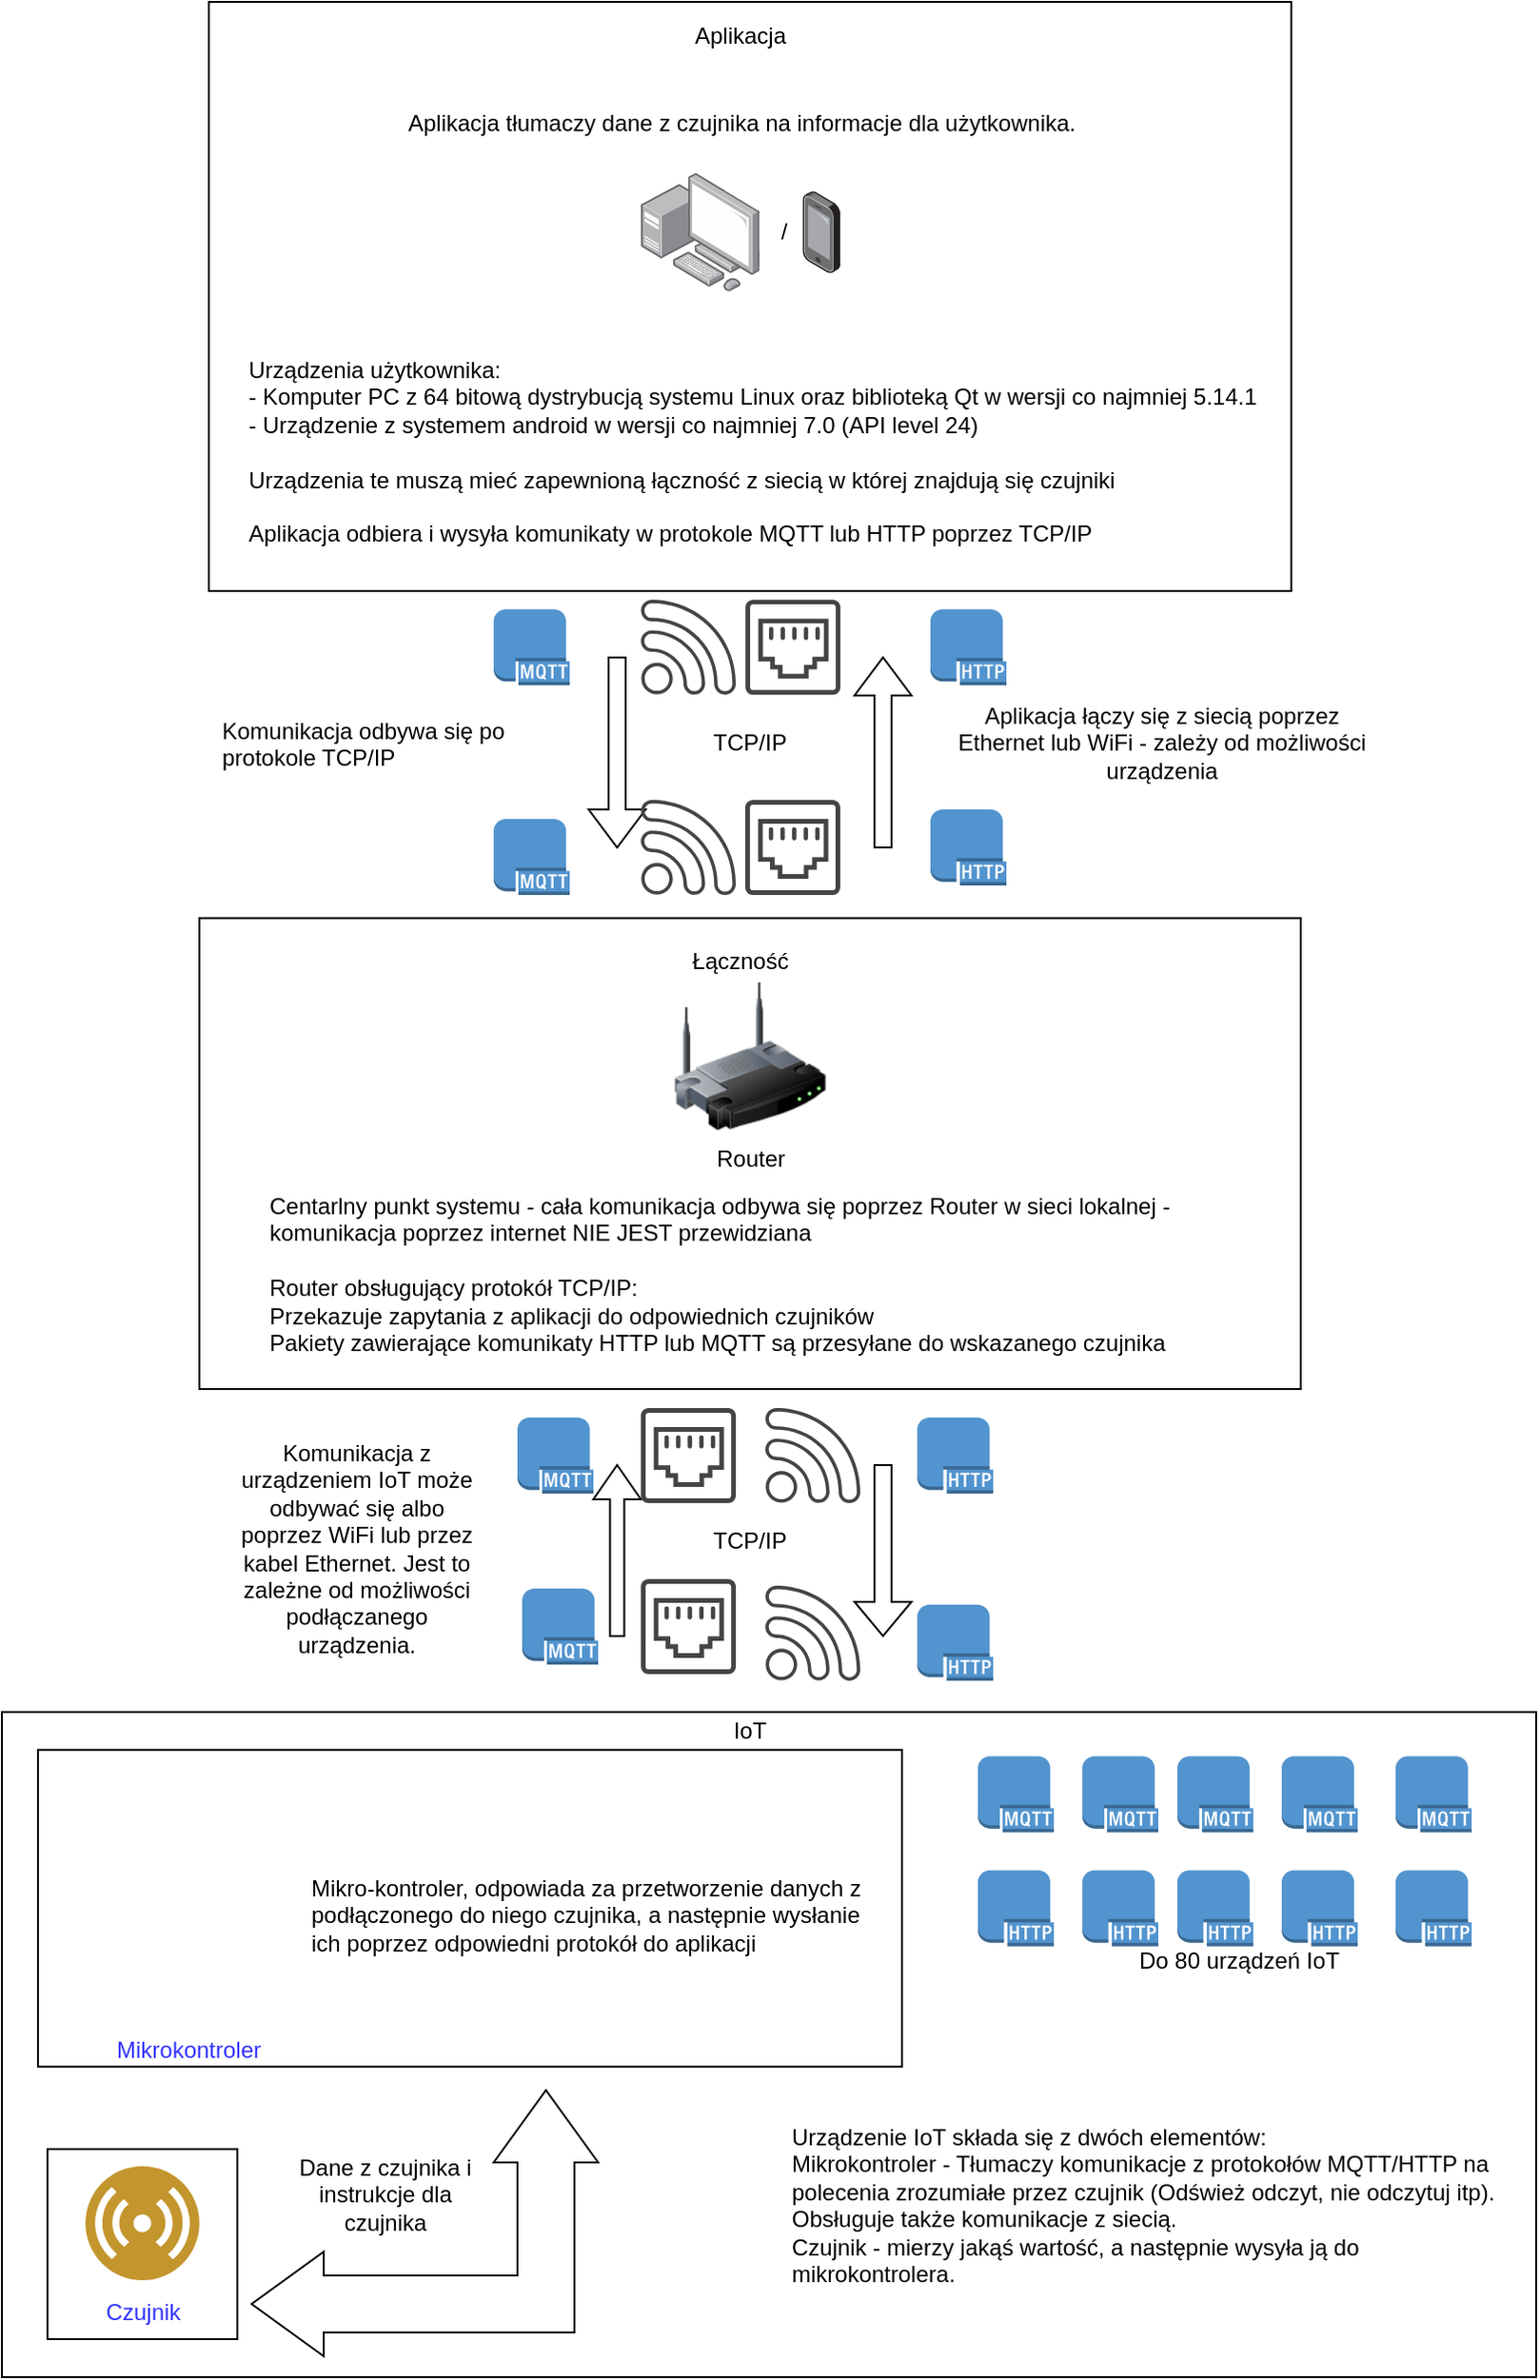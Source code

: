 <mxfile version="13.1.3" type="device"><diagram id="JyLNEbohYSf_kxKfQAUB" name="Page-1"><mxGraphModel dx="1360" dy="843" grid="1" gridSize="10" guides="1" tooltips="1" connect="1" arrows="1" fold="1" page="1" pageScale="1" pageWidth="827" pageHeight="1169" math="0" shadow="0"><root><mxCell id="0"/><mxCell id="1" parent="0"/><mxCell id="kj5DD_O-SkgftuEjd5sS-15" value="" style="rounded=0;whiteSpace=wrap;html=1;align=left;" vertex="1" parent="1"><mxGeometry x="286.02" y="930" width="807.95" height="350" as="geometry"/></mxCell><mxCell id="kj5DD_O-SkgftuEjd5sS-66" value="" style="rounded=0;whiteSpace=wrap;html=1;" vertex="1" parent="1"><mxGeometry x="310" y="1160" width="100" height="100" as="geometry"/></mxCell><mxCell id="kj5DD_O-SkgftuEjd5sS-65" value="" style="rounded=0;whiteSpace=wrap;html=1;" vertex="1" parent="1"><mxGeometry x="305" y="949.88" width="455" height="166.75" as="geometry"/></mxCell><mxCell id="kj5DD_O-SkgftuEjd5sS-1" value="" style="rounded=0;whiteSpace=wrap;html=1;align=left;" vertex="1" parent="1"><mxGeometry x="390" y="512.2" width="580" height="247.8" as="geometry"/></mxCell><mxCell id="kj5DD_O-SkgftuEjd5sS-2" value="" style="rounded=0;whiteSpace=wrap;html=1;" vertex="1" parent="1"><mxGeometry x="395" y="30" width="570" height="310" as="geometry"/></mxCell><mxCell id="kj5DD_O-SkgftuEjd5sS-3" value="" style="points=[];aspect=fixed;html=1;align=center;shadow=0;dashed=0;image;image=img/lib/allied_telesis/computer_and_terminals/Personal_Computer_with_Server.svg;" vertex="1" parent="1"><mxGeometry x="622.53" y="120.0" width="62.4" height="62.4" as="geometry"/></mxCell><mxCell id="kj5DD_O-SkgftuEjd5sS-5" value="" style="points=[];aspect=fixed;html=1;align=center;shadow=0;dashed=0;image;image=img/lib/allied_telesis/computer_and_terminals/Smartphone.svg;" vertex="1" parent="1"><mxGeometry x="707.68" y="129.6" width="19.8" height="43.2" as="geometry"/></mxCell><mxCell id="kj5DD_O-SkgftuEjd5sS-6" value="&lt;div&gt;Urządzenia użytkownika:&lt;/div&gt;&lt;div&gt;- Komputer PC z 64 bitową dystrybucją systemu Linux oraz biblioteką Qt w wersji co najmniej 5.14.1&lt;/div&gt;&lt;div&gt;- Urządzenie z systemem android w wersji co najmniej 7.0 (API level 24)&lt;/div&gt;&lt;div&gt;&lt;br&gt;&lt;/div&gt;&lt;div&gt;Urządzenia te muszą mieć zapewnioną łączność z siecią w której znajdują się czujniki&lt;/div&gt;&lt;div&gt;&lt;br&gt;&lt;/div&gt;&lt;div&gt;Aplikacja odbiera i wysyła komunikaty w protokole MQTT lub HTTP poprzez TCP/IP&lt;br&gt;&lt;/div&gt;" style="text;html=1;strokeColor=none;fillColor=none;align=left;verticalAlign=top;whiteSpace=wrap;rounded=0;" vertex="1" parent="1"><mxGeometry x="414.05" y="210" width="567.05" height="127.5" as="geometry"/></mxCell><mxCell id="kj5DD_O-SkgftuEjd5sS-8" value="Komunikacja odbywa się po protokole TCP/IP" style="text;html=1;strokeColor=none;fillColor=none;align=left;verticalAlign=top;whiteSpace=wrap;rounded=0;" vertex="1" parent="1"><mxGeometry x="400.0" y="400" width="185" height="40" as="geometry"/></mxCell><mxCell id="kj5DD_O-SkgftuEjd5sS-9" value="" style="pointerEvents=1;shadow=0;dashed=0;html=1;strokeColor=none;fillColor=#434445;aspect=fixed;labelPosition=center;verticalLabelPosition=bottom;verticalAlign=top;align=center;outlineConnect=0;shape=mxgraph.vvd.wi_fi;" vertex="1" parent="1"><mxGeometry x="622.53" y="344.6" width="50" height="50" as="geometry"/></mxCell><mxCell id="kj5DD_O-SkgftuEjd5sS-10" value="" style="pointerEvents=1;shadow=0;dashed=0;html=1;strokeColor=none;fillColor=#434445;aspect=fixed;labelPosition=center;verticalLabelPosition=bottom;verticalAlign=top;align=center;outlineConnect=0;shape=mxgraph.vvd.ethernet_port;" vertex="1" parent="1"><mxGeometry x="677.48" y="450" width="50" height="50" as="geometry"/></mxCell><mxCell id="kj5DD_O-SkgftuEjd5sS-11" value="&lt;div&gt;Centarlny punkt systemu - cała komunikacja odbywa się poprzez Router w sieci lokalnej - komunikacja poprzez internet NIE JEST przewidziana&lt;br&gt;&lt;/div&gt;&lt;div&gt;&lt;br&gt;&lt;/div&gt;&lt;div&gt;Router obsługujący protokół TCP/IP:&lt;/div&gt;&lt;div&gt;Przekazuje zapytania z aplikacji do odpowiednich czujników&lt;/div&gt;&lt;div&gt;Pakiety zawierające komunikaty HTTP lub MQTT są przesyłane do wskazanego czujnika&lt;br&gt;&lt;/div&gt;" style="text;html=1;strokeColor=none;fillColor=none;align=left;verticalAlign=top;whiteSpace=wrap;rounded=0;" vertex="1" parent="1"><mxGeometry x="425" y="650" width="530" height="120" as="geometry"/></mxCell><mxCell id="kj5DD_O-SkgftuEjd5sS-12" value="" style="shape=singleArrow;whiteSpace=wrap;html=1;align=left;rotation=90;" vertex="1" parent="1"><mxGeometry x="560.0" y="410.0" width="100" height="30" as="geometry"/></mxCell><mxCell id="kj5DD_O-SkgftuEjd5sS-13" value="" style="shape=singleArrow;direction=west;whiteSpace=wrap;html=1;align=left;rotation=90;" vertex="1" parent="1"><mxGeometry x="700.0" y="410.0" width="100" height="30" as="geometry"/></mxCell><mxCell id="kj5DD_O-SkgftuEjd5sS-16" value="Aplikacja" style="text;html=1;strokeColor=none;fillColor=none;align=center;verticalAlign=middle;whiteSpace=wrap;rounded=0;" vertex="1" parent="1"><mxGeometry x="655" y="37.5" width="40" height="20" as="geometry"/></mxCell><mxCell id="kj5DD_O-SkgftuEjd5sS-17" value="Łączność" style="text;html=1;strokeColor=none;fillColor=none;align=center;verticalAlign=middle;whiteSpace=wrap;rounded=0;" vertex="1" parent="1"><mxGeometry x="655" y="524.5" width="40" height="20" as="geometry"/></mxCell><mxCell id="kj5DD_O-SkgftuEjd5sS-18" value="" style="shape=singleArrow;direction=south;whiteSpace=wrap;html=1;align=left;" vertex="1" parent="1"><mxGeometry x="735.0" y="800" width="30" height="90" as="geometry"/></mxCell><mxCell id="kj5DD_O-SkgftuEjd5sS-19" value="" style="shape=singleArrow;direction=north;whiteSpace=wrap;html=1;align=left;" vertex="1" parent="1"><mxGeometry x="597.5" y="800" width="25" height="90" as="geometry"/></mxCell><mxCell id="kj5DD_O-SkgftuEjd5sS-20" value="TCP/IP" style="text;html=1;strokeColor=none;fillColor=none;align=center;verticalAlign=middle;whiteSpace=wrap;rounded=0;" vertex="1" parent="1"><mxGeometry x="645.0" y="820" width="70" height="40" as="geometry"/></mxCell><mxCell id="kj5DD_O-SkgftuEjd5sS-21" value="" style="pointerEvents=1;shadow=0;dashed=0;html=1;strokeColor=none;fillColor=#434445;aspect=fixed;labelPosition=center;verticalLabelPosition=bottom;verticalAlign=top;align=center;outlineConnect=0;shape=mxgraph.vvd.ethernet_port;" vertex="1" parent="1"><mxGeometry x="677.58" y="344.6" width="50" height="50" as="geometry"/></mxCell><mxCell id="kj5DD_O-SkgftuEjd5sS-22" value="" style="pointerEvents=1;shadow=0;dashed=0;html=1;strokeColor=none;fillColor=#434445;aspect=fixed;labelPosition=center;verticalLabelPosition=bottom;verticalAlign=top;align=center;outlineConnect=0;shape=mxgraph.vvd.wi_fi;" vertex="1" parent="1"><mxGeometry x="622.53" y="450.0" width="50" height="50" as="geometry"/></mxCell><mxCell id="kj5DD_O-SkgftuEjd5sS-23" value="Komunikacja z urządzeniem IoT może odbywać się albo poprzez WiFi lub przez kabel Ethernet. Jest to zależne od możliwości podłączanego urządzenia." style="text;html=1;strokeColor=none;fillColor=none;align=center;verticalAlign=top;whiteSpace=wrap;rounded=0;" vertex="1" parent="1"><mxGeometry x="408.05" y="780" width="130" height="130" as="geometry"/></mxCell><mxCell id="kj5DD_O-SkgftuEjd5sS-24" value="Aplikacja tłumaczy dane z czujnika na informacje dla użytkownika." style="text;html=1;strokeColor=none;fillColor=none;align=left;verticalAlign=top;whiteSpace=wrap;rounded=0;" vertex="1" parent="1"><mxGeometry x="497.65" y="80" width="364.7" height="40" as="geometry"/></mxCell><mxCell id="kj5DD_O-SkgftuEjd5sS-25" value="" style="outlineConnect=0;dashed=0;verticalLabelPosition=bottom;verticalAlign=top;align=center;html=1;shape=mxgraph.aws3.mqtt_protocol;fillColor=#5294CF;gradientColor=none;" vertex="1" parent="1"><mxGeometry x="800" y="953.25" width="40" height="40" as="geometry"/></mxCell><mxCell id="kj5DD_O-SkgftuEjd5sS-26" value="" style="outlineConnect=0;dashed=0;verticalLabelPosition=bottom;verticalAlign=top;align=center;html=1;shape=mxgraph.aws3.mqtt_protocol;fillColor=#5294CF;gradientColor=none;" vertex="1" parent="1"><mxGeometry x="855" y="953.25" width="40" height="40" as="geometry"/></mxCell><mxCell id="kj5DD_O-SkgftuEjd5sS-27" value="" style="outlineConnect=0;dashed=0;verticalLabelPosition=bottom;verticalAlign=top;align=center;html=1;shape=mxgraph.aws3.mqtt_protocol;fillColor=#5294CF;gradientColor=none;" vertex="1" parent="1"><mxGeometry x="905" y="953.25" width="40" height="40" as="geometry"/></mxCell><mxCell id="kj5DD_O-SkgftuEjd5sS-28" value="" style="outlineConnect=0;dashed=0;verticalLabelPosition=bottom;verticalAlign=top;align=center;html=1;shape=mxgraph.aws3.mqtt_protocol;fillColor=#5294CF;gradientColor=none;" vertex="1" parent="1"><mxGeometry x="960" y="953.25" width="40" height="40" as="geometry"/></mxCell><mxCell id="kj5DD_O-SkgftuEjd5sS-29" value="" style="outlineConnect=0;dashed=0;verticalLabelPosition=bottom;verticalAlign=top;align=center;html=1;shape=mxgraph.aws3.mqtt_protocol;fillColor=#5294CF;gradientColor=none;" vertex="1" parent="1"><mxGeometry x="1020" y="953.25" width="40" height="40" as="geometry"/></mxCell><mxCell id="kj5DD_O-SkgftuEjd5sS-30" value="" style="outlineConnect=0;dashed=0;verticalLabelPosition=bottom;verticalAlign=top;align=center;html=1;shape=mxgraph.aws3.http_protocol;fillColor=#5294CF;gradientColor=none;" vertex="1" parent="1"><mxGeometry x="855" y="1013.25" width="40" height="40" as="geometry"/></mxCell><mxCell id="kj5DD_O-SkgftuEjd5sS-31" value="" style="outlineConnect=0;dashed=0;verticalLabelPosition=bottom;verticalAlign=top;align=center;html=1;shape=mxgraph.aws3.http_protocol;fillColor=#5294CF;gradientColor=none;" vertex="1" parent="1"><mxGeometry x="800" y="1013.25" width="40" height="40" as="geometry"/></mxCell><mxCell id="kj5DD_O-SkgftuEjd5sS-32" value="" style="outlineConnect=0;dashed=0;verticalLabelPosition=bottom;verticalAlign=top;align=center;html=1;shape=mxgraph.aws3.http_protocol;fillColor=#5294CF;gradientColor=none;" vertex="1" parent="1"><mxGeometry x="905" y="1013.25" width="40" height="40" as="geometry"/></mxCell><mxCell id="kj5DD_O-SkgftuEjd5sS-33" value="" style="outlineConnect=0;dashed=0;verticalLabelPosition=bottom;verticalAlign=top;align=center;html=1;shape=mxgraph.aws3.http_protocol;fillColor=#5294CF;gradientColor=none;" vertex="1" parent="1"><mxGeometry x="960" y="1013.25" width="40" height="40" as="geometry"/></mxCell><mxCell id="kj5DD_O-SkgftuEjd5sS-34" value="" style="outlineConnect=0;dashed=0;verticalLabelPosition=bottom;verticalAlign=top;align=center;html=1;shape=mxgraph.aws3.http_protocol;fillColor=#5294CF;gradientColor=none;" vertex="1" parent="1"><mxGeometry x="1020" y="1013.25" width="40" height="40" as="geometry"/></mxCell><mxCell id="kj5DD_O-SkgftuEjd5sS-35" value="" style="outlineConnect=0;dashed=0;verticalLabelPosition=bottom;verticalAlign=top;align=center;html=1;shape=mxgraph.aws3.http_protocol;fillColor=#5294CF;gradientColor=none;" vertex="1" parent="1"><mxGeometry x="775.0" y="455.0" width="40" height="40" as="geometry"/></mxCell><mxCell id="kj5DD_O-SkgftuEjd5sS-36" value="" style="outlineConnect=0;dashed=0;verticalLabelPosition=bottom;verticalAlign=top;align=center;html=1;shape=mxgraph.aws3.mqtt_protocol;fillColor=#5294CF;gradientColor=none;" vertex="1" parent="1"><mxGeometry x="545.0" y="349.6" width="40" height="40" as="geometry"/></mxCell><mxCell id="kj5DD_O-SkgftuEjd5sS-37" value="" style="outlineConnect=0;dashed=0;verticalLabelPosition=bottom;verticalAlign=top;align=center;html=1;shape=mxgraph.aws3.mqtt_protocol;fillColor=#5294CF;gradientColor=none;" vertex="1" parent="1"><mxGeometry x="545.0" y="460.0" width="40" height="40" as="geometry"/></mxCell><mxCell id="kj5DD_O-SkgftuEjd5sS-38" value="" style="outlineConnect=0;dashed=0;verticalLabelPosition=bottom;verticalAlign=top;align=center;html=1;shape=mxgraph.aws3.mqtt_protocol;fillColor=#5294CF;gradientColor=none;" vertex="1" parent="1"><mxGeometry x="557.5" y="775" width="40" height="40" as="geometry"/></mxCell><mxCell id="kj5DD_O-SkgftuEjd5sS-39" value="" style="outlineConnect=0;dashed=0;verticalLabelPosition=bottom;verticalAlign=top;align=center;html=1;shape=mxgraph.aws3.mqtt_protocol;fillColor=#5294CF;gradientColor=none;" vertex="1" parent="1"><mxGeometry x="560.0" y="865" width="40" height="40" as="geometry"/></mxCell><mxCell id="kj5DD_O-SkgftuEjd5sS-40" value="" style="outlineConnect=0;dashed=0;verticalLabelPosition=bottom;verticalAlign=top;align=center;html=1;shape=mxgraph.aws3.http_protocol;fillColor=#5294CF;gradientColor=none;" vertex="1" parent="1"><mxGeometry x="775.0" y="349.6" width="40" height="40" as="geometry"/></mxCell><mxCell id="kj5DD_O-SkgftuEjd5sS-41" value="" style="outlineConnect=0;dashed=0;verticalLabelPosition=bottom;verticalAlign=top;align=center;html=1;shape=mxgraph.aws3.http_protocol;fillColor=#5294CF;gradientColor=none;" vertex="1" parent="1"><mxGeometry x="768.05" y="775" width="40" height="40" as="geometry"/></mxCell><mxCell id="kj5DD_O-SkgftuEjd5sS-42" value="" style="outlineConnect=0;dashed=0;verticalLabelPosition=bottom;verticalAlign=top;align=center;html=1;shape=mxgraph.aws3.http_protocol;fillColor=#5294CF;gradientColor=none;" vertex="1" parent="1"><mxGeometry x="768.05" y="873.5" width="40" height="40" as="geometry"/></mxCell><mxCell id="kj5DD_O-SkgftuEjd5sS-43" value="&lt;div align=&quot;center&quot;&gt;Mikrokontroler&lt;/div&gt;" style="shape=image;html=1;verticalAlign=top;verticalLabelPosition=bottom;labelBackgroundColor=#ffffff;imageAspect=0;aspect=fixed;image=https://cdn2.iconfinder.com/data/icons/electronic-13/480/3-electronic-arduino-chipset-icon-2-128.png;align=center;fontColor=#3333FF;" vertex="1" parent="1"><mxGeometry x="320.0" y="965.5" width="128" height="128" as="geometry"/></mxCell><mxCell id="kj5DD_O-SkgftuEjd5sS-44" value="&lt;div&gt;Czujnik&lt;/div&gt;" style="aspect=fixed;perimeter=ellipsePerimeter;html=1;align=center;shadow=0;dashed=0;fontColor=#3333FF;labelBackgroundColor=#ffffff;fontSize=12;spacingTop=3;image;image=img/lib/ibm/users/sensor.svg;" vertex="1" parent="1"><mxGeometry x="330" y="1169" width="60" height="60" as="geometry"/></mxCell><mxCell id="kj5DD_O-SkgftuEjd5sS-47" value="Do 80 urządzeń IoT" style="text;html=1;strokeColor=none;fillColor=none;align=left;verticalAlign=top;whiteSpace=wrap;rounded=0;fontColor=#000000;" vertex="1" parent="1"><mxGeometry x="883.05" y="1046.75" width="120" height="20" as="geometry"/></mxCell><mxCell id="kj5DD_O-SkgftuEjd5sS-48" value="Dane z czujnika i instrukcje dla czujnika" style="text;html=1;strokeColor=none;fillColor=none;align=center;verticalAlign=middle;whiteSpace=wrap;rounded=0;fontColor=#000000;" vertex="1" parent="1"><mxGeometry x="438.05" y="1169" width="100" height="30" as="geometry"/></mxCell><mxCell id="kj5DD_O-SkgftuEjd5sS-49" value="&lt;div&gt;Urządzenie IoT składa się z dwóch elementów:&lt;/div&gt;&lt;div&gt;Mikrokontroler - Tłumaczy komunikacje z protokołów MQTT/HTTP na polecenia zrozumiałe przez czujnik (Odśwież odczyt, nie odczytuj itp). &lt;br&gt;&lt;/div&gt;&lt;div&gt;Obsługuje także komunikacje z siecią.&lt;/div&gt;&lt;div&gt;Czujnik - mierzy jakąś wartość, a następnie wysyła ją do mikrokontrolera.&lt;br&gt;&lt;/div&gt;" style="text;html=1;strokeColor=none;fillColor=none;align=left;verticalAlign=top;whiteSpace=wrap;rounded=0;fontColor=#000000;" vertex="1" parent="1"><mxGeometry x="700" y="1140" width="380" height="100" as="geometry"/></mxCell><mxCell id="kj5DD_O-SkgftuEjd5sS-50" value="IoT" style="text;html=1;strokeColor=none;fillColor=none;align=center;verticalAlign=middle;whiteSpace=wrap;rounded=0;" vertex="1" parent="1"><mxGeometry x="660" y="929.88" width="40" height="20" as="geometry"/></mxCell><mxCell id="kj5DD_O-SkgftuEjd5sS-51" value="&lt;div&gt;/&lt;/div&gt;" style="text;html=1;strokeColor=none;fillColor=none;align=center;verticalAlign=middle;whiteSpace=wrap;rounded=0;" vertex="1" parent="1"><mxGeometry x="677.58" y="141.2" width="40" height="20" as="geometry"/></mxCell><mxCell id="kj5DD_O-SkgftuEjd5sS-52" value="Aplikacja łączy się z siecią poprzez Ethernet lub WiFi - zależy od możliwości urządzenia " style="text;html=1;strokeColor=none;fillColor=none;align=center;verticalAlign=middle;whiteSpace=wrap;rounded=0;" vertex="1" parent="1"><mxGeometry x="782.05" y="410" width="230" height="20" as="geometry"/></mxCell><mxCell id="kj5DD_O-SkgftuEjd5sS-53" value="" style="pointerEvents=1;shadow=0;dashed=0;html=1;strokeColor=none;fillColor=#434445;aspect=fixed;labelPosition=center;verticalLabelPosition=bottom;verticalAlign=top;align=center;outlineConnect=0;shape=mxgraph.vvd.ethernet_port;" vertex="1" parent="1"><mxGeometry x="622.53" y="770" width="50" height="50" as="geometry"/></mxCell><mxCell id="kj5DD_O-SkgftuEjd5sS-54" value="" style="pointerEvents=1;shadow=0;dashed=0;html=1;strokeColor=none;fillColor=#434445;aspect=fixed;labelPosition=center;verticalLabelPosition=bottom;verticalAlign=top;align=center;outlineConnect=0;shape=mxgraph.vvd.ethernet_port;" vertex="1" parent="1"><mxGeometry x="622.53" y="860" width="50" height="50" as="geometry"/></mxCell><mxCell id="kj5DD_O-SkgftuEjd5sS-55" value="" style="pointerEvents=1;shadow=0;dashed=0;html=1;strokeColor=none;fillColor=#434445;aspect=fixed;labelPosition=center;verticalLabelPosition=bottom;verticalAlign=top;align=center;outlineConnect=0;shape=mxgraph.vvd.wi_fi;" vertex="1" parent="1"><mxGeometry x="688.05" y="770" width="50" height="50" as="geometry"/></mxCell><mxCell id="kj5DD_O-SkgftuEjd5sS-56" value="" style="pointerEvents=1;shadow=0;dashed=0;html=1;strokeColor=none;fillColor=#434445;aspect=fixed;labelPosition=center;verticalLabelPosition=bottom;verticalAlign=top;align=center;outlineConnect=0;shape=mxgraph.vvd.wi_fi;" vertex="1" parent="1"><mxGeometry x="688.05" y="863.5" width="50" height="50" as="geometry"/></mxCell><mxCell id="kj5DD_O-SkgftuEjd5sS-57" value="Router" style="image;html=1;labelBackgroundColor=#ffffff;image=img/lib/clip_art/networking/Wireless_Router_128x128.png" vertex="1" parent="1"><mxGeometry x="640" y="545" width="80" height="80" as="geometry"/></mxCell><mxCell id="kj5DD_O-SkgftuEjd5sS-14" value="TCP/IP" style="text;html=1;strokeColor=none;fillColor=none;align=center;verticalAlign=middle;whiteSpace=wrap;rounded=0;" vertex="1" parent="1"><mxGeometry x="660" y="410.0" width="40" height="20" as="geometry"/></mxCell><mxCell id="kj5DD_O-SkgftuEjd5sS-67" value="" style="html=1;shadow=0;dashed=0;align=center;verticalAlign=middle;shape=mxgraph.arrows2.bendDoubleArrow;dy=15;dx=38;arrowHead=55;rounded=0;rotation=-180;" vertex="1" parent="1"><mxGeometry x="417.5" y="1129" width="182.5" height="140" as="geometry"/></mxCell><mxCell id="kj5DD_O-SkgftuEjd5sS-68" value="&lt;div align=&quot;left&quot;&gt;Mikro-kontroler, odpowiada za przetworzenie danych z podłączonego do niego czujnika, a następnie wysłanie ich poprzez odpowiedni protokół do aplikacji &lt;br&gt;&lt;/div&gt;" style="text;html=1;strokeColor=none;fillColor=none;align=center;verticalAlign=middle;whiteSpace=wrap;rounded=0;" vertex="1" parent="1"><mxGeometry x="448" y="1013.25" width="292" height="47" as="geometry"/></mxCell></root></mxGraphModel></diagram></mxfile>